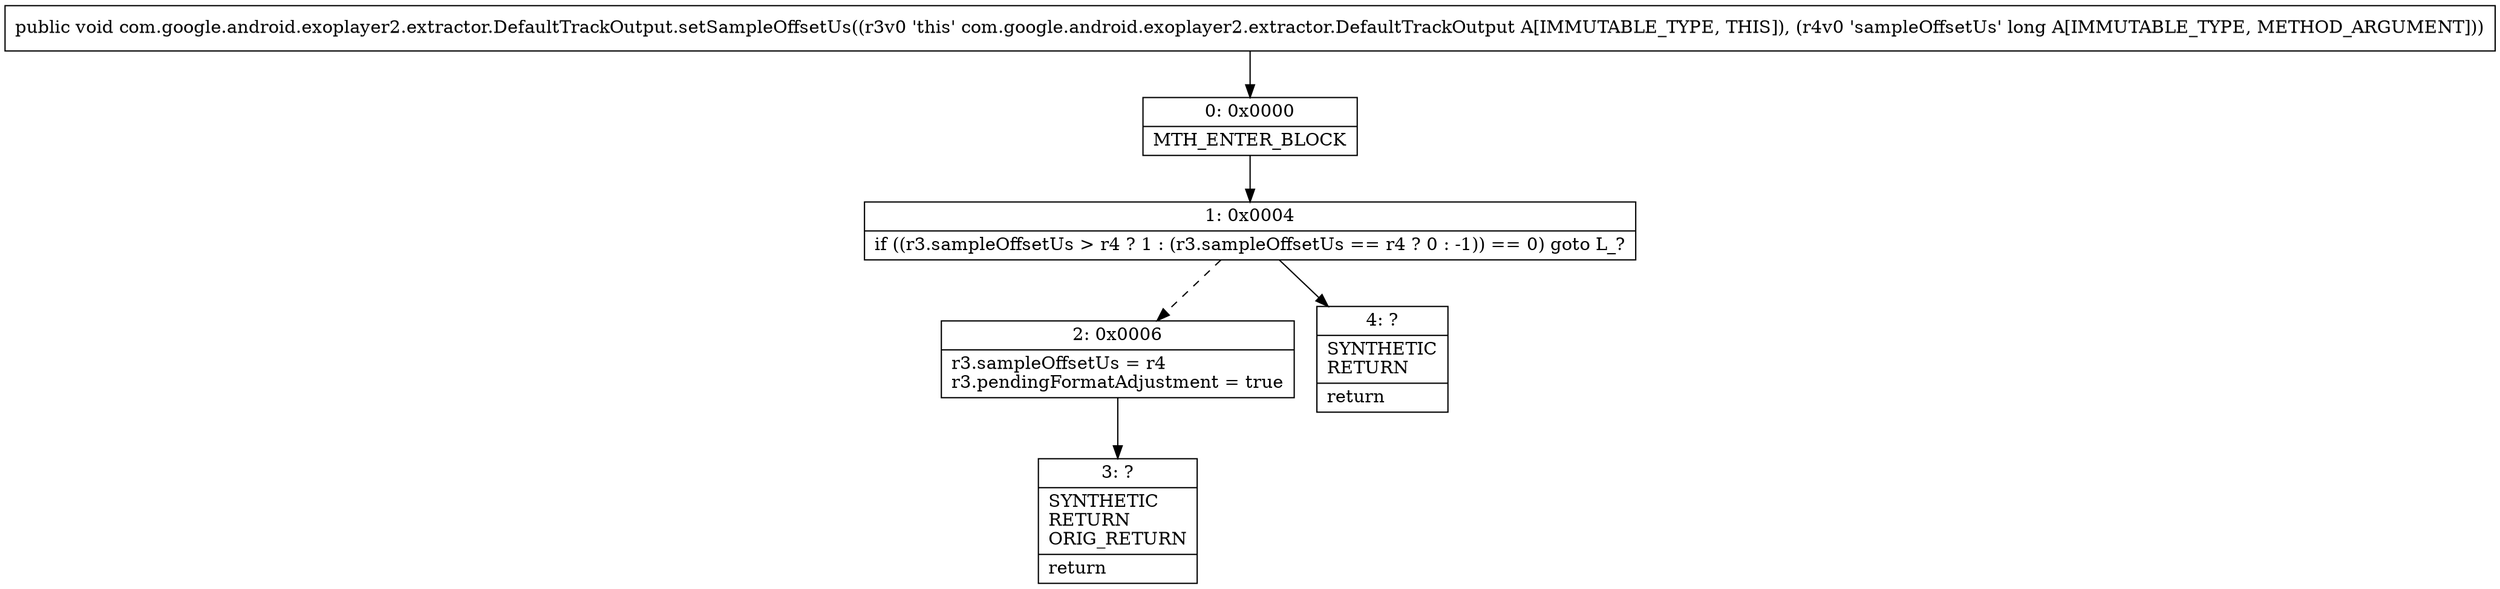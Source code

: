 digraph "CFG forcom.google.android.exoplayer2.extractor.DefaultTrackOutput.setSampleOffsetUs(J)V" {
Node_0 [shape=record,label="{0\:\ 0x0000|MTH_ENTER_BLOCK\l}"];
Node_1 [shape=record,label="{1\:\ 0x0004|if ((r3.sampleOffsetUs \> r4 ? 1 : (r3.sampleOffsetUs == r4 ? 0 : \-1)) == 0) goto L_?\l}"];
Node_2 [shape=record,label="{2\:\ 0x0006|r3.sampleOffsetUs = r4\lr3.pendingFormatAdjustment = true\l}"];
Node_3 [shape=record,label="{3\:\ ?|SYNTHETIC\lRETURN\lORIG_RETURN\l|return\l}"];
Node_4 [shape=record,label="{4\:\ ?|SYNTHETIC\lRETURN\l|return\l}"];
MethodNode[shape=record,label="{public void com.google.android.exoplayer2.extractor.DefaultTrackOutput.setSampleOffsetUs((r3v0 'this' com.google.android.exoplayer2.extractor.DefaultTrackOutput A[IMMUTABLE_TYPE, THIS]), (r4v0 'sampleOffsetUs' long A[IMMUTABLE_TYPE, METHOD_ARGUMENT])) }"];
MethodNode -> Node_0;
Node_0 -> Node_1;
Node_1 -> Node_2[style=dashed];
Node_1 -> Node_4;
Node_2 -> Node_3;
}

